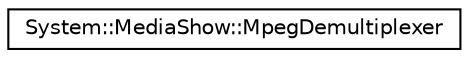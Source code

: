 digraph G
{
  edge [fontname="Helvetica",fontsize="10",labelfontname="Helvetica",labelfontsize="10"];
  node [fontname="Helvetica",fontsize="10",shape=record];
  rankdir="LR";
  Node1 [label="System::MediaShow::MpegDemultiplexer",height=0.2,width=0.4,color="black", fillcolor="white", style="filled",URL="$class_system_1_1_media_show_1_1_mpeg_demultiplexer.html"];
}
